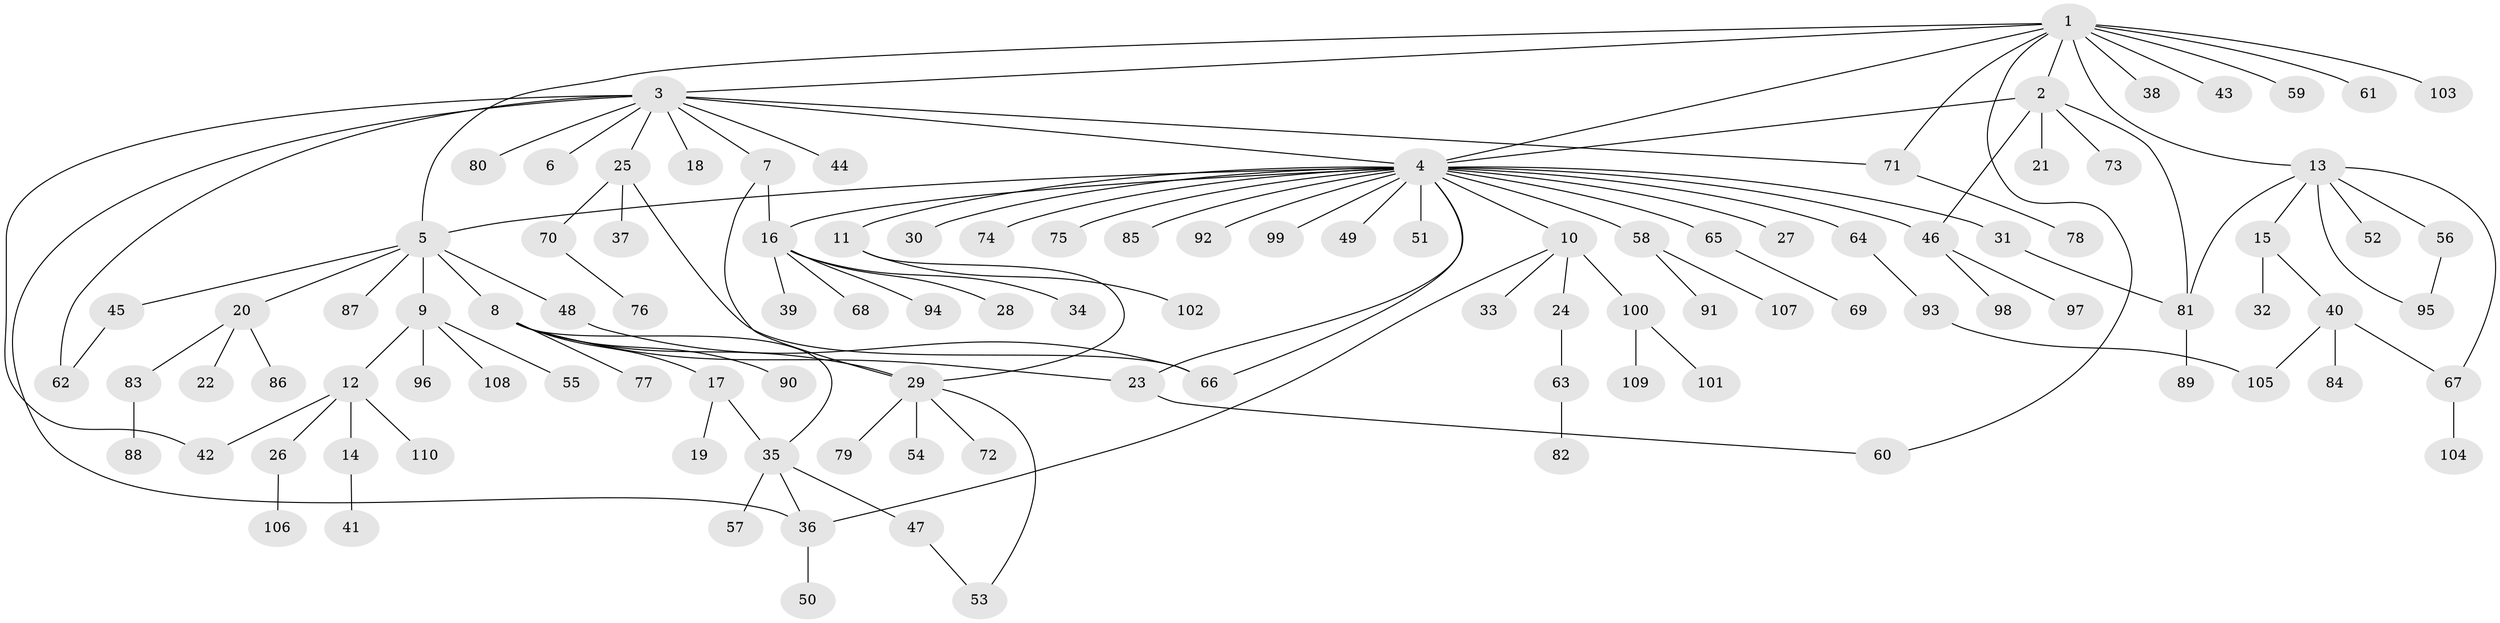 // coarse degree distribution, {3: 0.1282051282051282, 7: 0.02564102564102564, 1: 0.5512820512820513, 2: 0.14102564102564102, 4: 0.038461538461538464, 5: 0.0641025641025641, 11: 0.02564102564102564, 22: 0.01282051282051282, 6: 0.01282051282051282}
// Generated by graph-tools (version 1.1) at 2025/36/03/04/25 23:36:52]
// undirected, 110 vertices, 132 edges
graph export_dot {
  node [color=gray90,style=filled];
  1;
  2;
  3;
  4;
  5;
  6;
  7;
  8;
  9;
  10;
  11;
  12;
  13;
  14;
  15;
  16;
  17;
  18;
  19;
  20;
  21;
  22;
  23;
  24;
  25;
  26;
  27;
  28;
  29;
  30;
  31;
  32;
  33;
  34;
  35;
  36;
  37;
  38;
  39;
  40;
  41;
  42;
  43;
  44;
  45;
  46;
  47;
  48;
  49;
  50;
  51;
  52;
  53;
  54;
  55;
  56;
  57;
  58;
  59;
  60;
  61;
  62;
  63;
  64;
  65;
  66;
  67;
  68;
  69;
  70;
  71;
  72;
  73;
  74;
  75;
  76;
  77;
  78;
  79;
  80;
  81;
  82;
  83;
  84;
  85;
  86;
  87;
  88;
  89;
  90;
  91;
  92;
  93;
  94;
  95;
  96;
  97;
  98;
  99;
  100;
  101;
  102;
  103;
  104;
  105;
  106;
  107;
  108;
  109;
  110;
  1 -- 2;
  1 -- 3;
  1 -- 4;
  1 -- 5;
  1 -- 13;
  1 -- 38;
  1 -- 43;
  1 -- 59;
  1 -- 60;
  1 -- 61;
  1 -- 71;
  1 -- 103;
  2 -- 4;
  2 -- 21;
  2 -- 46;
  2 -- 73;
  2 -- 81;
  3 -- 4;
  3 -- 6;
  3 -- 7;
  3 -- 18;
  3 -- 25;
  3 -- 36;
  3 -- 42;
  3 -- 44;
  3 -- 62;
  3 -- 71;
  3 -- 80;
  4 -- 5;
  4 -- 10;
  4 -- 11;
  4 -- 16;
  4 -- 23;
  4 -- 27;
  4 -- 30;
  4 -- 31;
  4 -- 46;
  4 -- 49;
  4 -- 51;
  4 -- 58;
  4 -- 64;
  4 -- 65;
  4 -- 66;
  4 -- 74;
  4 -- 75;
  4 -- 85;
  4 -- 92;
  4 -- 99;
  5 -- 8;
  5 -- 9;
  5 -- 20;
  5 -- 45;
  5 -- 48;
  5 -- 87;
  7 -- 16;
  7 -- 29;
  8 -- 17;
  8 -- 23;
  8 -- 29;
  8 -- 35;
  8 -- 77;
  8 -- 90;
  9 -- 12;
  9 -- 55;
  9 -- 96;
  9 -- 108;
  10 -- 24;
  10 -- 33;
  10 -- 36;
  10 -- 100;
  11 -- 29;
  11 -- 102;
  12 -- 14;
  12 -- 26;
  12 -- 42;
  12 -- 110;
  13 -- 15;
  13 -- 52;
  13 -- 56;
  13 -- 67;
  13 -- 81;
  13 -- 95;
  14 -- 41;
  15 -- 32;
  15 -- 40;
  16 -- 28;
  16 -- 34;
  16 -- 39;
  16 -- 68;
  16 -- 94;
  17 -- 19;
  17 -- 35;
  20 -- 22;
  20 -- 83;
  20 -- 86;
  23 -- 60;
  24 -- 63;
  25 -- 37;
  25 -- 66;
  25 -- 70;
  26 -- 106;
  29 -- 53;
  29 -- 54;
  29 -- 72;
  29 -- 79;
  31 -- 81;
  35 -- 36;
  35 -- 47;
  35 -- 57;
  36 -- 50;
  40 -- 67;
  40 -- 84;
  40 -- 105;
  45 -- 62;
  46 -- 97;
  46 -- 98;
  47 -- 53;
  48 -- 66;
  56 -- 95;
  58 -- 91;
  58 -- 107;
  63 -- 82;
  64 -- 93;
  65 -- 69;
  67 -- 104;
  70 -- 76;
  71 -- 78;
  81 -- 89;
  83 -- 88;
  93 -- 105;
  100 -- 101;
  100 -- 109;
}
